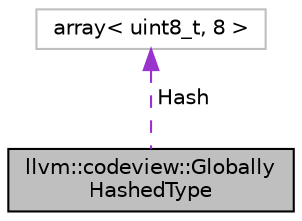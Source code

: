 digraph "llvm::codeview::GloballyHashedType"
{
 // LATEX_PDF_SIZE
  bgcolor="transparent";
  edge [fontname="Helvetica",fontsize="10",labelfontname="Helvetica",labelfontsize="10"];
  node [fontname="Helvetica",fontsize="10",shape=record];
  Node1 [label="llvm::codeview::Globally\lHashedType",height=0.2,width=0.4,color="black", fillcolor="grey75", style="filled", fontcolor="black",tooltip="A globally hashed type represents a hash value that is sufficient to uniquely identify a record acros..."];
  Node2 -> Node1 [dir="back",color="darkorchid3",fontsize="10",style="dashed",label=" Hash" ,fontname="Helvetica"];
  Node2 [label="array\< uint8_t, 8 \>",height=0.2,width=0.4,color="grey75",tooltip=" "];
}
